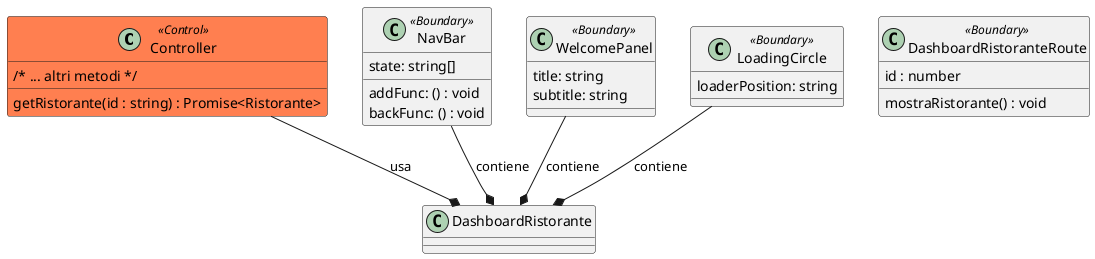 @startuml


class Controller <<Control>> #coral{
/* ... altri metodi */
getRistorante(id : string) : Promise<Ristorante>
}

class DashboardRistoranteRoute <<Boundary>> {
id : number
mostraRistorante() : void
}


class NavBar <<Boundary>> {

	addFunc: () : void
	backFunc: () : void
	state: string[]
}

class WelcomePanel <<Boundary>> {

    title: string
    subtitle: string

}

class LoadingCircle <<Boundary>> {

	loaderPosition: string

}



WelcomePanel--* DashboardRistorante: contiene
NavBar --* DashboardRistorante: contiene
LoadingCircle --* DashboardRistorante: contiene

Controller --* DashboardRistorante: usa
@enduml